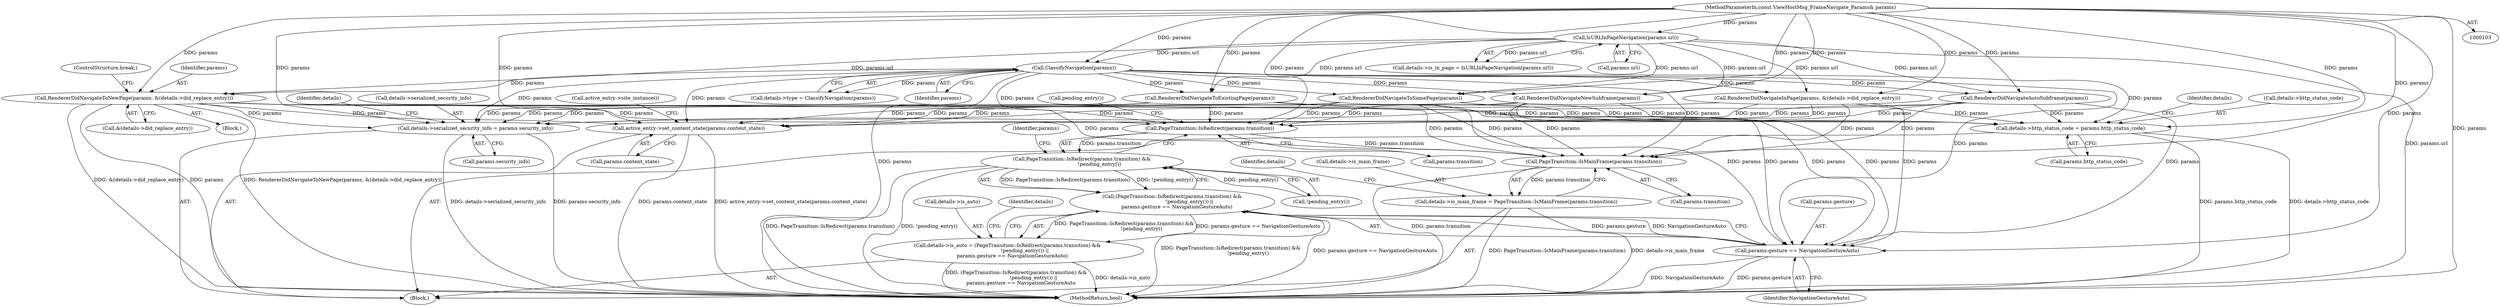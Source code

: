 digraph "0_Chrome_20d1c99d9b53a0b2b419aae0075494a9d0b86daf@pointer" {
"1000170" [label="(Call,RendererDidNavigateToNewPage(params, &(details->did_replace_entry)))"];
"1000154" [label="(Call,IsURLInPageNavigation(params.url))"];
"1000104" [label="(MethodParameterIn,const ViewHostMsg_FrameNavigate_Params& params)"];
"1000162" [label="(Call,ClassifyNavigation(params))"];
"1000226" [label="(Call,active_entry->set_content_state(params.content_state))"];
"1000240" [label="(Call,PageTransition::IsRedirect(params.transition))"];
"1000239" [label="(Call,PageTransition::IsRedirect(params.transition) &&\n                      !pending_entry())"];
"1000238" [label="(Call,(PageTransition::IsRedirect(params.transition) &&\n                      !pending_entry()) ||\n      params.gesture == NavigationGestureAuto)"];
"1000234" [label="(Call,details->is_auto = (PageTransition::IsRedirect(params.transition) &&\n                      !pending_entry()) ||\n      params.gesture == NavigationGestureAuto)"];
"1000260" [label="(Call,PageTransition::IsMainFrame(params.transition))"];
"1000256" [label="(Call,details->is_main_frame = PageTransition::IsMainFrame(params.transition))"];
"1000246" [label="(Call,params.gesture == NavigationGestureAuto)"];
"1000264" [label="(Call,details->serialized_security_info = params.security_info)"];
"1000271" [label="(Call,details->http_status_code = params.http_status_code)"];
"1000150" [label="(Call,details->is_in_page = IsURLInPageNavigation(params.url))"];
"1000178" [label="(Call,RendererDidNavigateToExistingPage(params))"];
"1000182" [label="(Call,RendererDidNavigateToSamePage(params))"];
"1000155" [label="(Call,params.url)"];
"1000256" [label="(Call,details->is_main_frame = PageTransition::IsMainFrame(params.transition))"];
"1000261" [label="(Call,params.transition)"];
"1000235" [label="(Call,details->is_auto)"];
"1000234" [label="(Call,details->is_auto = (PageTransition::IsRedirect(params.transition) &&\n                      !pending_entry()) ||\n      params.gesture == NavigationGestureAuto)"];
"1000275" [label="(Call,params.http_status_code)"];
"1000186" [label="(Call,RendererDidNavigateInPage(params, &(details->did_replace_entry)))"];
"1000271" [label="(Call,details->http_status_code = params.http_status_code)"];
"1000226" [label="(Call,active_entry->set_content_state(params.content_state))"];
"1000266" [label="(Identifier,details)"];
"1000171" [label="(Identifier,params)"];
"1000240" [label="(Call,PageTransition::IsRedirect(params.transition))"];
"1000176" [label="(ControlStructure,break;)"];
"1000279" [label="(Identifier,details)"];
"1000253" [label="(Identifier,details)"];
"1000232" [label="(Call,active_entry->site_instance())"];
"1000238" [label="(Call,(PageTransition::IsRedirect(params.transition) &&\n                      !pending_entry()) ||\n      params.gesture == NavigationGestureAuto)"];
"1000104" [label="(MethodParameterIn,const ViewHostMsg_FrameNavigate_Params& params)"];
"1000246" [label="(Call,params.gesture == NavigationGestureAuto)"];
"1000227" [label="(Call,params.content_state)"];
"1000245" [label="(Call,pending_entry())"];
"1000241" [label="(Call,params.transition)"];
"1000283" [label="(MethodReturn,bool)"];
"1000158" [label="(Call,details->type = ClassifyNavigation(params))"];
"1000248" [label="(Identifier,params)"];
"1000172" [label="(Call,&(details->did_replace_entry))"];
"1000260" [label="(Call,PageTransition::IsMainFrame(params.transition))"];
"1000163" [label="(Identifier,params)"];
"1000257" [label="(Call,details->is_main_frame)"];
"1000250" [label="(Identifier,NavigationGestureAuto)"];
"1000273" [label="(Identifier,details)"];
"1000154" [label="(Call,IsURLInPageNavigation(params.url))"];
"1000247" [label="(Call,params.gesture)"];
"1000162" [label="(Call,ClassifyNavigation(params))"];
"1000168" [label="(Block,)"];
"1000264" [label="(Call,details->serialized_security_info = params.security_info)"];
"1000239" [label="(Call,PageTransition::IsRedirect(params.transition) &&\n                      !pending_entry())"];
"1000268" [label="(Call,params.security_info)"];
"1000107" [label="(Block,)"];
"1000244" [label="(Call,!pending_entry())"];
"1000265" [label="(Call,details->serialized_security_info)"];
"1000272" [label="(Call,details->http_status_code)"];
"1000200" [label="(Call,RendererDidNavigateAutoSubframe(params))"];
"1000194" [label="(Call,RendererDidNavigateNewSubframe(params))"];
"1000170" [label="(Call,RendererDidNavigateToNewPage(params, &(details->did_replace_entry)))"];
"1000170" -> "1000168"  [label="AST: "];
"1000170" -> "1000172"  [label="CFG: "];
"1000171" -> "1000170"  [label="AST: "];
"1000172" -> "1000170"  [label="AST: "];
"1000176" -> "1000170"  [label="CFG: "];
"1000170" -> "1000283"  [label="DDG: &(details->did_replace_entry)"];
"1000170" -> "1000283"  [label="DDG: params"];
"1000170" -> "1000283"  [label="DDG: RendererDidNavigateToNewPage(params, &(details->did_replace_entry))"];
"1000154" -> "1000170"  [label="DDG: params.url"];
"1000162" -> "1000170"  [label="DDG: params"];
"1000104" -> "1000170"  [label="DDG: params"];
"1000170" -> "1000226"  [label="DDG: params"];
"1000170" -> "1000240"  [label="DDG: params"];
"1000170" -> "1000246"  [label="DDG: params"];
"1000170" -> "1000260"  [label="DDG: params"];
"1000170" -> "1000264"  [label="DDG: params"];
"1000170" -> "1000271"  [label="DDG: params"];
"1000154" -> "1000150"  [label="AST: "];
"1000154" -> "1000155"  [label="CFG: "];
"1000155" -> "1000154"  [label="AST: "];
"1000150" -> "1000154"  [label="CFG: "];
"1000154" -> "1000283"  [label="DDG: params.url"];
"1000154" -> "1000150"  [label="DDG: params.url"];
"1000104" -> "1000154"  [label="DDG: params"];
"1000154" -> "1000162"  [label="DDG: params.url"];
"1000154" -> "1000178"  [label="DDG: params.url"];
"1000154" -> "1000182"  [label="DDG: params.url"];
"1000154" -> "1000186"  [label="DDG: params.url"];
"1000154" -> "1000194"  [label="DDG: params.url"];
"1000154" -> "1000200"  [label="DDG: params.url"];
"1000104" -> "1000103"  [label="AST: "];
"1000104" -> "1000283"  [label="DDG: params"];
"1000104" -> "1000162"  [label="DDG: params"];
"1000104" -> "1000178"  [label="DDG: params"];
"1000104" -> "1000182"  [label="DDG: params"];
"1000104" -> "1000186"  [label="DDG: params"];
"1000104" -> "1000194"  [label="DDG: params"];
"1000104" -> "1000200"  [label="DDG: params"];
"1000104" -> "1000226"  [label="DDG: params"];
"1000104" -> "1000240"  [label="DDG: params"];
"1000104" -> "1000246"  [label="DDG: params"];
"1000104" -> "1000260"  [label="DDG: params"];
"1000104" -> "1000264"  [label="DDG: params"];
"1000104" -> "1000271"  [label="DDG: params"];
"1000162" -> "1000158"  [label="AST: "];
"1000162" -> "1000163"  [label="CFG: "];
"1000163" -> "1000162"  [label="AST: "];
"1000158" -> "1000162"  [label="CFG: "];
"1000162" -> "1000283"  [label="DDG: params"];
"1000162" -> "1000158"  [label="DDG: params"];
"1000162" -> "1000178"  [label="DDG: params"];
"1000162" -> "1000182"  [label="DDG: params"];
"1000162" -> "1000186"  [label="DDG: params"];
"1000162" -> "1000194"  [label="DDG: params"];
"1000162" -> "1000200"  [label="DDG: params"];
"1000162" -> "1000226"  [label="DDG: params"];
"1000162" -> "1000240"  [label="DDG: params"];
"1000162" -> "1000246"  [label="DDG: params"];
"1000162" -> "1000260"  [label="DDG: params"];
"1000162" -> "1000264"  [label="DDG: params"];
"1000162" -> "1000271"  [label="DDG: params"];
"1000226" -> "1000107"  [label="AST: "];
"1000226" -> "1000227"  [label="CFG: "];
"1000227" -> "1000226"  [label="AST: "];
"1000232" -> "1000226"  [label="CFG: "];
"1000226" -> "1000283"  [label="DDG: params.content_state"];
"1000226" -> "1000283"  [label="DDG: active_entry->set_content_state(params.content_state)"];
"1000186" -> "1000226"  [label="DDG: params"];
"1000200" -> "1000226"  [label="DDG: params"];
"1000194" -> "1000226"  [label="DDG: params"];
"1000182" -> "1000226"  [label="DDG: params"];
"1000178" -> "1000226"  [label="DDG: params"];
"1000240" -> "1000239"  [label="AST: "];
"1000240" -> "1000241"  [label="CFG: "];
"1000241" -> "1000240"  [label="AST: "];
"1000245" -> "1000240"  [label="CFG: "];
"1000239" -> "1000240"  [label="CFG: "];
"1000240" -> "1000239"  [label="DDG: params.transition"];
"1000186" -> "1000240"  [label="DDG: params"];
"1000200" -> "1000240"  [label="DDG: params"];
"1000194" -> "1000240"  [label="DDG: params"];
"1000182" -> "1000240"  [label="DDG: params"];
"1000178" -> "1000240"  [label="DDG: params"];
"1000240" -> "1000260"  [label="DDG: params.transition"];
"1000239" -> "1000238"  [label="AST: "];
"1000239" -> "1000244"  [label="CFG: "];
"1000244" -> "1000239"  [label="AST: "];
"1000248" -> "1000239"  [label="CFG: "];
"1000238" -> "1000239"  [label="CFG: "];
"1000239" -> "1000283"  [label="DDG: PageTransition::IsRedirect(params.transition)"];
"1000239" -> "1000283"  [label="DDG: !pending_entry()"];
"1000239" -> "1000238"  [label="DDG: PageTransition::IsRedirect(params.transition)"];
"1000239" -> "1000238"  [label="DDG: !pending_entry()"];
"1000244" -> "1000239"  [label="DDG: pending_entry()"];
"1000238" -> "1000234"  [label="AST: "];
"1000238" -> "1000246"  [label="CFG: "];
"1000246" -> "1000238"  [label="AST: "];
"1000234" -> "1000238"  [label="CFG: "];
"1000238" -> "1000283"  [label="DDG: PageTransition::IsRedirect(params.transition) &&\n                      !pending_entry()"];
"1000238" -> "1000283"  [label="DDG: params.gesture == NavigationGestureAuto"];
"1000238" -> "1000234"  [label="DDG: PageTransition::IsRedirect(params.transition) &&\n                      !pending_entry()"];
"1000238" -> "1000234"  [label="DDG: params.gesture == NavigationGestureAuto"];
"1000246" -> "1000238"  [label="DDG: params.gesture"];
"1000246" -> "1000238"  [label="DDG: NavigationGestureAuto"];
"1000234" -> "1000107"  [label="AST: "];
"1000235" -> "1000234"  [label="AST: "];
"1000253" -> "1000234"  [label="CFG: "];
"1000234" -> "1000283"  [label="DDG: details->is_auto"];
"1000234" -> "1000283"  [label="DDG: (PageTransition::IsRedirect(params.transition) &&\n                      !pending_entry()) ||\n      params.gesture == NavigationGestureAuto"];
"1000260" -> "1000256"  [label="AST: "];
"1000260" -> "1000261"  [label="CFG: "];
"1000261" -> "1000260"  [label="AST: "];
"1000256" -> "1000260"  [label="CFG: "];
"1000260" -> "1000283"  [label="DDG: params.transition"];
"1000260" -> "1000256"  [label="DDG: params.transition"];
"1000186" -> "1000260"  [label="DDG: params"];
"1000200" -> "1000260"  [label="DDG: params"];
"1000194" -> "1000260"  [label="DDG: params"];
"1000182" -> "1000260"  [label="DDG: params"];
"1000178" -> "1000260"  [label="DDG: params"];
"1000256" -> "1000107"  [label="AST: "];
"1000257" -> "1000256"  [label="AST: "];
"1000266" -> "1000256"  [label="CFG: "];
"1000256" -> "1000283"  [label="DDG: PageTransition::IsMainFrame(params.transition)"];
"1000256" -> "1000283"  [label="DDG: details->is_main_frame"];
"1000246" -> "1000250"  [label="CFG: "];
"1000247" -> "1000246"  [label="AST: "];
"1000250" -> "1000246"  [label="AST: "];
"1000246" -> "1000283"  [label="DDG: NavigationGestureAuto"];
"1000246" -> "1000283"  [label="DDG: params.gesture"];
"1000186" -> "1000246"  [label="DDG: params"];
"1000200" -> "1000246"  [label="DDG: params"];
"1000194" -> "1000246"  [label="DDG: params"];
"1000182" -> "1000246"  [label="DDG: params"];
"1000178" -> "1000246"  [label="DDG: params"];
"1000264" -> "1000107"  [label="AST: "];
"1000264" -> "1000268"  [label="CFG: "];
"1000265" -> "1000264"  [label="AST: "];
"1000268" -> "1000264"  [label="AST: "];
"1000273" -> "1000264"  [label="CFG: "];
"1000264" -> "1000283"  [label="DDG: details->serialized_security_info"];
"1000264" -> "1000283"  [label="DDG: params.security_info"];
"1000186" -> "1000264"  [label="DDG: params"];
"1000200" -> "1000264"  [label="DDG: params"];
"1000194" -> "1000264"  [label="DDG: params"];
"1000182" -> "1000264"  [label="DDG: params"];
"1000178" -> "1000264"  [label="DDG: params"];
"1000271" -> "1000107"  [label="AST: "];
"1000271" -> "1000275"  [label="CFG: "];
"1000272" -> "1000271"  [label="AST: "];
"1000275" -> "1000271"  [label="AST: "];
"1000279" -> "1000271"  [label="CFG: "];
"1000271" -> "1000283"  [label="DDG: params.http_status_code"];
"1000271" -> "1000283"  [label="DDG: details->http_status_code"];
"1000186" -> "1000271"  [label="DDG: params"];
"1000200" -> "1000271"  [label="DDG: params"];
"1000194" -> "1000271"  [label="DDG: params"];
"1000182" -> "1000271"  [label="DDG: params"];
"1000178" -> "1000271"  [label="DDG: params"];
}
